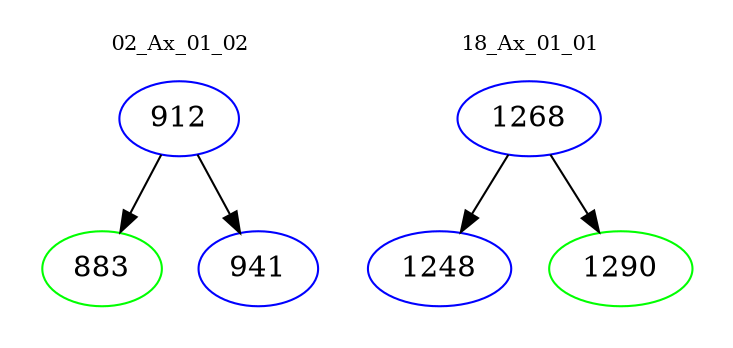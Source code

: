 digraph{
subgraph cluster_0 {
color = white
label = "02_Ax_01_02";
fontsize=10;
T0_912 [label="912", color="blue"]
T0_912 -> T0_883 [color="black"]
T0_883 [label="883", color="green"]
T0_912 -> T0_941 [color="black"]
T0_941 [label="941", color="blue"]
}
subgraph cluster_1 {
color = white
label = "18_Ax_01_01";
fontsize=10;
T1_1268 [label="1268", color="blue"]
T1_1268 -> T1_1248 [color="black"]
T1_1248 [label="1248", color="blue"]
T1_1268 -> T1_1290 [color="black"]
T1_1290 [label="1290", color="green"]
}
}

